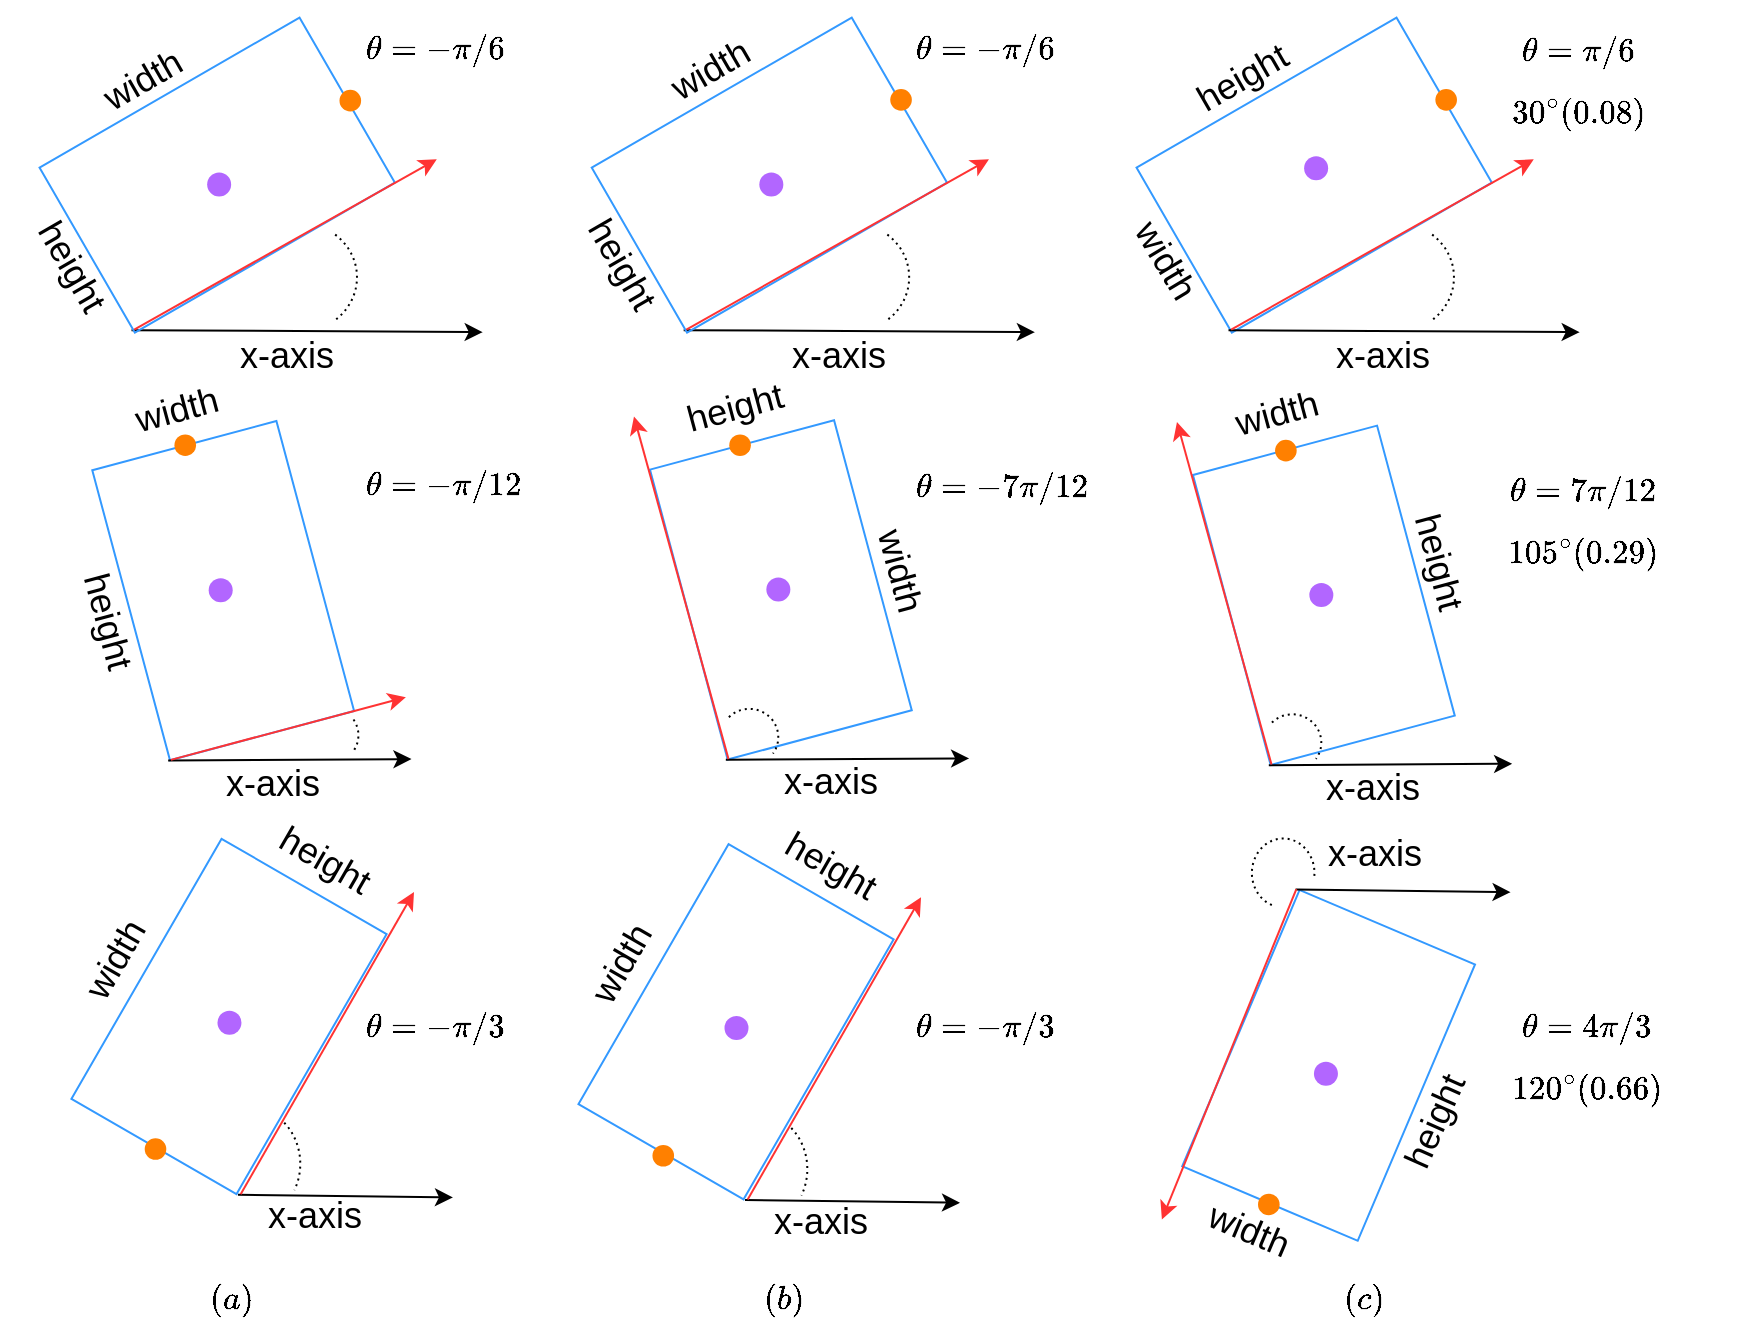 <mxfile version="21.2.3" type="device">
  <diagram id="br-_1BHpmCsbbQNgPx2P" name="第 1 页">
    <mxGraphModel dx="914" dy="662" grid="1" gridSize="10" guides="1" tooltips="1" connect="1" arrows="1" fold="1" page="0" pageScale="1" pageWidth="827" pageHeight="1169" math="1" shadow="0">
      <root>
        <mxCell id="0" />
        <mxCell id="1" parent="0" />
        <mxCell id="VrbDgcPnt1bu83vufzv6-96" value="$$\theta =-7\pi /12$$" style="text;whiteSpace=wrap;html=1;fontSize=14;verticalAlign=middle;" parent="1" vertex="1">
          <mxGeometry x="461.93" y="239.52" width="90" height="40" as="geometry" />
        </mxCell>
        <mxCell id="dMq3VASlgtf_oiCoSYpX-1" value="" style="rounded=0;whiteSpace=wrap;html=1;rotation=60;fillColor=none;strokeColor=#3399FF;container=0;" parent="1" vertex="1">
          <mxGeometry x="615.437" y="28.51" width="95.307" height="150.105" as="geometry" />
        </mxCell>
        <mxCell id="dMq3VASlgtf_oiCoSYpX-2" value="" style="rounded=0;whiteSpace=wrap;html=1;rotation=23;fillColor=none;strokeColor=#3399FF;container=0;" parent="1" vertex="1">
          <mxGeometry x="622.664" y="473.638" width="95.307" height="150.105" as="geometry" />
        </mxCell>
        <mxCell id="dMq3VASlgtf_oiCoSYpX-3" value="" style="rounded=0;whiteSpace=wrap;html=1;rotation=30;fillColor=none;strokeColor=#3399FF;container=0;" parent="1" vertex="1">
          <mxGeometry x="72.854" y="449.176" width="95.307" height="150.105" as="geometry" />
        </mxCell>
        <mxCell id="dMq3VASlgtf_oiCoSYpX-4" value="" style="rounded=0;whiteSpace=wrap;html=1;rotation=-15;fillColor=none;strokeColor=#3399FF;container=0;" parent="1" vertex="1">
          <mxGeometry x="69.946" y="236.263" width="95.307" height="150.105" as="geometry" />
        </mxCell>
        <mxCell id="dMq3VASlgtf_oiCoSYpX-5" value="" style="endArrow=classic;html=1;rounded=0;strokeColor=#000000;exitX=1;exitY=1;exitDx=0;exitDy=0;" parent="1" edge="1">
          <mxGeometry width="50" height="50" relative="1" as="geometry">
            <mxPoint x="71.752" y="181.08" as="sourcePoint" />
            <mxPoint x="247.35" y="182.086" as="targetPoint" />
          </mxGeometry>
        </mxCell>
        <mxCell id="dMq3VASlgtf_oiCoSYpX-6" value="x-axis" style="text;html=1;align=center;verticalAlign=middle;resizable=0;points=[];autosize=1;strokeColor=none;fillColor=none;fontSize=18;" parent="1" vertex="1">
          <mxGeometry x="113.54" y="173.579" width="70" height="40" as="geometry" />
        </mxCell>
        <mxCell id="dMq3VASlgtf_oiCoSYpX-7" value="" style="verticalLabelPosition=bottom;verticalAlign=top;html=1;shape=mxgraph.basic.arc;startAngle=0.102;endAngle=0.403;strokeColor=#000000;fillColor=#FF6666;dashed=1;dashPattern=1 2;" parent="1" vertex="1">
          <mxGeometry x="130.121" y="128.057" width="54.367" height="53.178" as="geometry" />
        </mxCell>
        <mxCell id="dMq3VASlgtf_oiCoSYpX-9" value="x-axis" style="text;html=1;align=center;verticalAlign=middle;resizable=0;points=[];autosize=1;strokeColor=none;fillColor=none;fontSize=18;" parent="1" vertex="1">
          <mxGeometry x="107.097" y="387.749" width="70" height="40" as="geometry" />
        </mxCell>
        <mxCell id="dMq3VASlgtf_oiCoSYpX-10" value="" style="endArrow=classic;html=1;rounded=0;strokeColor=#000000;exitX=1;exitY=1;exitDx=0;exitDy=0;" parent="1" edge="1">
          <mxGeometry width="50" height="50" relative="1" as="geometry">
            <mxPoint x="124.985" y="613.404" as="sourcePoint" />
            <mxPoint x="232.479" y="614.734" as="targetPoint" />
          </mxGeometry>
        </mxCell>
        <mxCell id="dMq3VASlgtf_oiCoSYpX-11" value="x-axis" style="text;html=1;align=center;verticalAlign=middle;resizable=0;points=[];autosize=1;strokeColor=none;fillColor=none;fontSize=18;" parent="1" vertex="1">
          <mxGeometry x="127.925" y="604.174" width="70" height="40" as="geometry" />
        </mxCell>
        <mxCell id="dMq3VASlgtf_oiCoSYpX-12" value="" style="verticalLabelPosition=bottom;verticalAlign=top;html=1;shape=mxgraph.basic.arc;startAngle=0.121;endAngle=0.327;strokeColor=#000000;fillColor=#FF6666;dashed=1;dashPattern=1 2;" parent="1" vertex="1">
          <mxGeometry x="104.578" y="569.539" width="51.557" height="56.717" as="geometry" />
        </mxCell>
        <mxCell id="dMq3VASlgtf_oiCoSYpX-13" value="width" style="text;html=1;align=center;verticalAlign=middle;resizable=0;points=[];autosize=1;strokeColor=none;fillColor=none;rotation=-15;container=0;fontSize=18;" parent="1" vertex="1">
          <mxGeometry x="59.463" y="200.897" width="70" height="40" as="geometry" />
        </mxCell>
        <mxCell id="dMq3VASlgtf_oiCoSYpX-14" value="" style="rounded=0;whiteSpace=wrap;html=1;rotation=60;fillColor=none;strokeColor=#3399FF;container=0;" parent="1" vertex="1">
          <mxGeometry x="66.947" y="28.51" width="95.307" height="150.105" as="geometry" />
        </mxCell>
        <mxCell id="dMq3VASlgtf_oiCoSYpX-15" value="height" style="text;html=1;align=center;verticalAlign=middle;resizable=0;points=[];autosize=1;strokeColor=none;fillColor=none;rotation=75;container=0;fontSize=18;" parent="1" vertex="1">
          <mxGeometry x="25.332" y="306.561" width="70" height="40" as="geometry" />
        </mxCell>
        <mxCell id="dMq3VASlgtf_oiCoSYpX-16" value="" style="ellipse;whiteSpace=wrap;html=1;aspect=fixed;fillColor=#B266FF;strokeColor=none;rotation=0;container=0;" parent="1" vertex="1">
          <mxGeometry x="110.346" y="305.121" width="12.002" height="12.002" as="geometry" />
        </mxCell>
        <mxCell id="dMq3VASlgtf_oiCoSYpX-18" value="&lt;font style=&quot;font-size: 18px;&quot;&gt;width&lt;/font&gt;" style="text;html=1;align=center;verticalAlign=middle;resizable=0;points=[];autosize=1;strokeColor=none;fillColor=none;rotation=-30;container=0;" parent="1" vertex="1">
          <mxGeometry x="42.495" y="35.963" width="70" height="40" as="geometry" />
        </mxCell>
        <mxCell id="dMq3VASlgtf_oiCoSYpX-19" value="&lt;font style=&quot;font-size: 18px;&quot;&gt;height&lt;/font&gt;" style="text;html=1;align=center;verticalAlign=middle;resizable=0;points=[];autosize=1;strokeColor=none;fillColor=none;rotation=60;container=0;" parent="1" vertex="1">
          <mxGeometry x="6.814" y="128.768" width="70" height="40" as="geometry" />
        </mxCell>
        <mxCell id="dMq3VASlgtf_oiCoSYpX-20" value="" style="ellipse;whiteSpace=wrap;html=1;aspect=fixed;fillColor=#B266FF;strokeColor=none;rotation=0;container=0;" parent="1" vertex="1">
          <mxGeometry x="109.576" y="102.217" width="12.002" height="12.002" as="geometry" />
        </mxCell>
        <mxCell id="dMq3VASlgtf_oiCoSYpX-22" value="" style="endArrow=classic;html=1;rounded=0;strokeColor=#FF3333;jumpSize=6;strokeWidth=1;endSize=6;" parent="1" edge="1">
          <mxGeometry width="50" height="50" relative="1" as="geometry">
            <mxPoint x="73.102" y="180.76" as="sourcePoint" />
            <mxPoint x="224.388" y="95.64" as="targetPoint" />
          </mxGeometry>
        </mxCell>
        <mxCell id="dMq3VASlgtf_oiCoSYpX-23" value="" style="endArrow=classic;html=1;rounded=0;strokeColor=#000000;exitX=1;exitY=1;exitDx=0;exitDy=0;entryX=0.695;entryY=-0.118;entryDx=0;entryDy=0;entryPerimeter=0;" parent="1" edge="1">
          <mxGeometry width="50" height="50" relative="1" as="geometry">
            <mxPoint x="90.082" y="396.249" as="sourcePoint" />
            <mxPoint x="211.742" y="395.561" as="targetPoint" />
          </mxGeometry>
        </mxCell>
        <mxCell id="dMq3VASlgtf_oiCoSYpX-24" value="" style="verticalLabelPosition=bottom;verticalAlign=top;html=1;shape=mxgraph.basic.arc;startAngle=0.156;endAngle=0.348;strokeColor=#000000;fillColor=#FF6666;dashed=1;dashPattern=1 2;" parent="1" vertex="1">
          <mxGeometry x="156.271" y="369.457" width="28.933" height="28.298" as="geometry" />
        </mxCell>
        <mxCell id="dMq3VASlgtf_oiCoSYpX-26" value="" style="endArrow=classic;html=1;rounded=0;strokeColor=#FF3333;jumpSize=6;strokeWidth=1;endSize=6;" parent="1" edge="1">
          <mxGeometry width="50" height="50" relative="1" as="geometry">
            <mxPoint x="91.432" y="395.929" as="sourcePoint" />
            <mxPoint x="208.949" y="364.581" as="targetPoint" />
          </mxGeometry>
        </mxCell>
        <mxCell id="dMq3VASlgtf_oiCoSYpX-27" value="" style="endArrow=classic;html=1;rounded=0;strokeColor=#000000;exitX=1;exitY=1;exitDx=0;exitDy=0;" parent="1" edge="1">
          <mxGeometry width="50" height="50" relative="1" as="geometry">
            <mxPoint x="347.841" y="181.08" as="sourcePoint" />
            <mxPoint x="523.439" y="182.086" as="targetPoint" />
          </mxGeometry>
        </mxCell>
        <mxCell id="dMq3VASlgtf_oiCoSYpX-28" value="x-axis" style="text;html=1;align=center;verticalAlign=middle;resizable=0;points=[];autosize=1;strokeColor=none;fillColor=none;fontSize=18;" parent="1" vertex="1">
          <mxGeometry x="389.629" y="173.579" width="70" height="40" as="geometry" />
        </mxCell>
        <mxCell id="dMq3VASlgtf_oiCoSYpX-29" value="" style="verticalLabelPosition=bottom;verticalAlign=top;html=1;shape=mxgraph.basic.arc;startAngle=0.102;endAngle=0.403;strokeColor=#000000;fillColor=#FF6666;dashed=1;dashPattern=1 2;" parent="1" vertex="1">
          <mxGeometry x="406.209" y="128.057" width="54.367" height="53.178" as="geometry" />
        </mxCell>
        <mxCell id="dMq3VASlgtf_oiCoSYpX-31" value="" style="rounded=0;whiteSpace=wrap;html=1;rotation=60;fillColor=none;strokeColor=#3399FF;container=0;" parent="1" vertex="1">
          <mxGeometry x="343.036" y="28.51" width="95.307" height="150.105" as="geometry" />
        </mxCell>
        <mxCell id="dMq3VASlgtf_oiCoSYpX-32" value="width" style="text;html=1;align=center;verticalAlign=middle;resizable=0;points=[];autosize=1;strokeColor=none;fillColor=none;rotation=-30;container=0;fontSize=18;" parent="1" vertex="1">
          <mxGeometry x="326.374" y="31.323" width="70" height="40" as="geometry" />
        </mxCell>
        <mxCell id="dMq3VASlgtf_oiCoSYpX-33" value="height" style="text;html=1;align=center;verticalAlign=middle;resizable=0;points=[];autosize=1;strokeColor=none;fillColor=none;rotation=60;container=0;fontSize=18;" parent="1" vertex="1">
          <mxGeometry x="281.902" y="127.768" width="70" height="40" as="geometry" />
        </mxCell>
        <mxCell id="dMq3VASlgtf_oiCoSYpX-34" value="" style="ellipse;whiteSpace=wrap;html=1;aspect=fixed;fillColor=#B266FF;strokeColor=none;rotation=0;container=0;" parent="1" vertex="1">
          <mxGeometry x="385.665" y="102.217" width="12.002" height="12.002" as="geometry" />
        </mxCell>
        <mxCell id="dMq3VASlgtf_oiCoSYpX-36" value="" style="endArrow=classic;html=1;rounded=0;strokeColor=#FF3333;jumpSize=6;strokeWidth=1;endSize=6;" parent="1" edge="1">
          <mxGeometry width="50" height="50" relative="1" as="geometry">
            <mxPoint x="349.191" y="180.76" as="sourcePoint" />
            <mxPoint x="500.477" y="95.64" as="targetPoint" />
          </mxGeometry>
        </mxCell>
        <mxCell id="dMq3VASlgtf_oiCoSYpX-37" value="" style="rounded=0;whiteSpace=wrap;html=1;rotation=-15;fillColor=none;strokeColor=#3399FF;container=0;" parent="1" vertex="1">
          <mxGeometry x="348.777" y="235.899" width="95.307" height="150.105" as="geometry" />
        </mxCell>
        <mxCell id="dMq3VASlgtf_oiCoSYpX-38" value="x-axis" style="text;html=1;align=center;verticalAlign=middle;resizable=0;points=[];autosize=1;strokeColor=none;fillColor=none;fontSize=18;" parent="1" vertex="1">
          <mxGeometry x="385.928" y="387.384" width="70" height="40" as="geometry" />
        </mxCell>
        <mxCell id="dMq3VASlgtf_oiCoSYpX-39" value="width" style="text;html=1;align=center;verticalAlign=middle;resizable=0;points=[];autosize=1;strokeColor=none;fillColor=none;rotation=75;container=0;fontSize=18;" parent="1" vertex="1">
          <mxGeometry x="420.927" y="280.952" width="70" height="40" as="geometry" />
        </mxCell>
        <mxCell id="dMq3VASlgtf_oiCoSYpX-40" value="height" style="text;html=1;align=center;verticalAlign=middle;resizable=0;points=[];autosize=1;strokeColor=none;fillColor=none;rotation=-15;container=0;fontSize=18;" parent="1" vertex="1">
          <mxGeometry x="338.241" y="199.546" width="70" height="40" as="geometry" />
        </mxCell>
        <mxCell id="dMq3VASlgtf_oiCoSYpX-41" value="" style="ellipse;whiteSpace=wrap;html=1;aspect=fixed;fillColor=#B266FF;strokeColor=none;rotation=0;container=0;" parent="1" vertex="1">
          <mxGeometry x="389.177" y="304.757" width="12.002" height="12.002" as="geometry" />
        </mxCell>
        <mxCell id="dMq3VASlgtf_oiCoSYpX-43" value="" style="endArrow=classic;html=1;rounded=0;strokeColor=#000000;exitX=1;exitY=1;exitDx=0;exitDy=0;entryX=0.695;entryY=-0.118;entryDx=0;entryDy=0;entryPerimeter=0;" parent="1" edge="1">
          <mxGeometry width="50" height="50" relative="1" as="geometry">
            <mxPoint x="368.913" y="395.884" as="sourcePoint" />
            <mxPoint x="490.573" y="395.196" as="targetPoint" />
          </mxGeometry>
        </mxCell>
        <mxCell id="dMq3VASlgtf_oiCoSYpX-44" value="" style="verticalLabelPosition=bottom;verticalAlign=top;html=1;shape=mxgraph.basic.arc;startAngle=0.875;endAngle=0.348;strokeColor=#000000;fillColor=#FF6666;dashed=1;dashPattern=1 2;" parent="1" vertex="1">
          <mxGeometry x="366.214" y="370.443" width="28.933" height="28.298" as="geometry" />
        </mxCell>
        <mxCell id="dMq3VASlgtf_oiCoSYpX-46" value="" style="endArrow=classic;html=1;rounded=0;strokeColor=#FF3333;jumpSize=6;strokeWidth=1;endSize=6;" parent="1" edge="1">
          <mxGeometry width="50" height="50" relative="1" as="geometry">
            <mxPoint x="370.263" y="395.564" as="sourcePoint" />
            <mxPoint x="322.991" y="224.296" as="targetPoint" />
          </mxGeometry>
        </mxCell>
        <mxCell id="dMq3VASlgtf_oiCoSYpX-47" value="width" style="text;html=1;align=center;verticalAlign=middle;resizable=0;points=[];autosize=1;strokeColor=none;fillColor=none;rotation=-60;container=0;fontSize=18;" parent="1" vertex="1">
          <mxGeometry x="28.385" y="475.616" width="70" height="40" as="geometry" />
        </mxCell>
        <mxCell id="dMq3VASlgtf_oiCoSYpX-48" value="height" style="text;html=1;align=center;verticalAlign=middle;resizable=0;points=[];autosize=1;strokeColor=none;fillColor=none;rotation=30;container=0;fontSize=18;" parent="1" vertex="1">
          <mxGeometry x="132.965" y="426.44" width="70" height="40" as="geometry" />
        </mxCell>
        <mxCell id="dMq3VASlgtf_oiCoSYpX-49" value="" style="ellipse;whiteSpace=wrap;html=1;aspect=fixed;fillColor=#B266FF;strokeColor=none;rotation=0;container=0;" parent="1" vertex="1">
          <mxGeometry x="114.727" y="521.384" width="12.002" height="12.002" as="geometry" />
        </mxCell>
        <mxCell id="dMq3VASlgtf_oiCoSYpX-52" value="" style="endArrow=classic;html=1;rounded=0;strokeColor=#FF3333;" parent="1" edge="1">
          <mxGeometry width="50" height="50" relative="1" as="geometry">
            <mxPoint x="126.335" y="613.084" as="sourcePoint" />
            <mxPoint x="213" y="462" as="targetPoint" />
          </mxGeometry>
        </mxCell>
        <mxCell id="dMq3VASlgtf_oiCoSYpX-63" value="" style="endArrow=classic;html=1;rounded=0;strokeColor=#000000;exitX=1;exitY=1;exitDx=0;exitDy=0;" parent="1" edge="1">
          <mxGeometry width="50" height="50" relative="1" as="geometry">
            <mxPoint x="620.243" y="181.08" as="sourcePoint" />
            <mxPoint x="795.841" y="182.086" as="targetPoint" />
          </mxGeometry>
        </mxCell>
        <mxCell id="dMq3VASlgtf_oiCoSYpX-64" value="x-axis" style="text;html=1;align=center;verticalAlign=middle;resizable=0;points=[];autosize=1;strokeColor=none;fillColor=none;fontSize=18;" parent="1" vertex="1">
          <mxGeometry x="662.03" y="173.579" width="70" height="40" as="geometry" />
        </mxCell>
        <mxCell id="dMq3VASlgtf_oiCoSYpX-65" value="" style="verticalLabelPosition=bottom;verticalAlign=top;html=1;shape=mxgraph.basic.arc;startAngle=0.102;endAngle=0.403;strokeColor=#000000;fillColor=#FF6666;dashed=1;dashPattern=1 2;" parent="1" vertex="1">
          <mxGeometry x="678.611" y="128.057" width="54.367" height="53.178" as="geometry" />
        </mxCell>
        <mxCell id="dMq3VASlgtf_oiCoSYpX-67" value="width" style="text;html=1;align=center;verticalAlign=middle;resizable=0;points=[];autosize=1;strokeColor=none;fillColor=none;rotation=59;container=0;fontSize=18;" parent="1" vertex="1">
          <mxGeometry x="553.341" y="126.443" width="70" height="40" as="geometry" />
        </mxCell>
        <mxCell id="dMq3VASlgtf_oiCoSYpX-68" value="height" style="text;html=1;align=center;verticalAlign=middle;resizable=0;points=[];autosize=1;strokeColor=none;fillColor=none;rotation=-30;container=0;fontSize=18;" parent="1" vertex="1">
          <mxGeometry x="591.985" y="35.262" width="70" height="40" as="geometry" />
        </mxCell>
        <mxCell id="dMq3VASlgtf_oiCoSYpX-69" value="" style="ellipse;whiteSpace=wrap;html=1;aspect=fixed;fillColor=#B266FF;strokeColor=none;rotation=0;container=0;" parent="1" vertex="1">
          <mxGeometry x="658.066" y="94.112" width="12.002" height="12.002" as="geometry" />
        </mxCell>
        <mxCell id="dMq3VASlgtf_oiCoSYpX-71" value="" style="endArrow=classic;html=1;rounded=0;strokeColor=#FF3333;jumpSize=6;strokeWidth=1;endSize=6;" parent="1" edge="1">
          <mxGeometry width="50" height="50" relative="1" as="geometry">
            <mxPoint x="621.593" y="180.76" as="sourcePoint" />
            <mxPoint x="772.878" y="95.64" as="targetPoint" />
          </mxGeometry>
        </mxCell>
        <mxCell id="dMq3VASlgtf_oiCoSYpX-72" value="" style="rounded=0;whiteSpace=wrap;html=1;rotation=-15;fillColor=none;strokeColor=#3399FF;container=0;" parent="1" vertex="1">
          <mxGeometry x="620.273" y="238.6" width="95.307" height="150.105" as="geometry" />
        </mxCell>
        <mxCell id="dMq3VASlgtf_oiCoSYpX-73" value="x-axis" style="text;html=1;align=center;verticalAlign=middle;resizable=0;points=[];autosize=1;strokeColor=none;fillColor=none;fontSize=18;" parent="1" vertex="1">
          <mxGeometry x="657.424" y="390.085" width="70" height="40" as="geometry" />
        </mxCell>
        <mxCell id="dMq3VASlgtf_oiCoSYpX-74" value="width" style="text;html=1;align=center;verticalAlign=middle;resizable=0;points=[];autosize=1;strokeColor=none;fillColor=none;rotation=-15;container=0;fontSize=18;" parent="1" vertex="1">
          <mxGeometry x="608.614" y="202.748" width="70" height="40" as="geometry" />
        </mxCell>
        <mxCell id="dMq3VASlgtf_oiCoSYpX-75" value="height" style="text;html=1;align=center;verticalAlign=middle;resizable=0;points=[];autosize=1;strokeColor=none;fillColor=none;rotation=75;container=0;fontSize=18;" parent="1" vertex="1">
          <mxGeometry x="690.32" y="277.049" width="70" height="40" as="geometry" />
        </mxCell>
        <mxCell id="dMq3VASlgtf_oiCoSYpX-76" value="" style="ellipse;whiteSpace=wrap;html=1;aspect=fixed;fillColor=#B266FF;strokeColor=none;rotation=0;container=0;" parent="1" vertex="1">
          <mxGeometry x="660.673" y="307.458" width="12.002" height="12.002" as="geometry" />
        </mxCell>
        <mxCell id="dMq3VASlgtf_oiCoSYpX-78" value="" style="endArrow=classic;html=1;rounded=0;strokeColor=#000000;exitX=1;exitY=1;exitDx=0;exitDy=0;entryX=0.695;entryY=-0.118;entryDx=0;entryDy=0;entryPerimeter=0;" parent="1" edge="1">
          <mxGeometry width="50" height="50" relative="1" as="geometry">
            <mxPoint x="640.409" y="398.586" as="sourcePoint" />
            <mxPoint x="762.07" y="397.897" as="targetPoint" />
          </mxGeometry>
        </mxCell>
        <mxCell id="dMq3VASlgtf_oiCoSYpX-79" value="" style="verticalLabelPosition=bottom;verticalAlign=top;html=1;shape=mxgraph.basic.arc;startAngle=0.875;endAngle=0.348;strokeColor=#000000;fillColor=#FF6666;dashed=1;dashPattern=1 2;" parent="1" vertex="1">
          <mxGeometry x="637.711" y="373.145" width="28.933" height="28.298" as="geometry" />
        </mxCell>
        <mxCell id="dMq3VASlgtf_oiCoSYpX-81" value="" style="endArrow=classic;html=1;rounded=0;strokeColor=#FF3333;jumpSize=6;strokeWidth=1;endSize=6;" parent="1" edge="1">
          <mxGeometry width="50" height="50" relative="1" as="geometry">
            <mxPoint x="641.759" y="398.266" as="sourcePoint" />
            <mxPoint x="594.488" y="226.997" as="targetPoint" />
          </mxGeometry>
        </mxCell>
        <mxCell id="dMq3VASlgtf_oiCoSYpX-82" value="" style="endArrow=classic;html=1;rounded=0;strokeColor=#000000;exitX=1;exitY=1;exitDx=0;exitDy=0;" parent="1" edge="1">
          <mxGeometry width="50" height="50" relative="1" as="geometry">
            <mxPoint x="653.795" y="460.732" as="sourcePoint" />
            <mxPoint x="761.289" y="462.062" as="targetPoint" />
          </mxGeometry>
        </mxCell>
        <mxCell id="dMq3VASlgtf_oiCoSYpX-83" value="x-axis" style="text;html=1;align=center;verticalAlign=middle;resizable=0;points=[];autosize=1;strokeColor=none;fillColor=none;fontSize=18;" parent="1" vertex="1">
          <mxGeometry x="657.992" y="422.786" width="70" height="40" as="geometry" />
        </mxCell>
        <mxCell id="dMq3VASlgtf_oiCoSYpX-84" value="width" style="text;html=1;align=center;verticalAlign=middle;resizable=0;points=[];autosize=1;strokeColor=none;fillColor=none;rotation=23;container=0;fontSize=18;" parent="1" vertex="1">
          <mxGeometry x="594.726" y="611.254" width="70" height="40" as="geometry" />
        </mxCell>
        <mxCell id="dMq3VASlgtf_oiCoSYpX-85" value="height" style="text;html=1;align=center;verticalAlign=middle;resizable=0;points=[];autosize=1;strokeColor=none;fillColor=none;rotation=-66;container=0;fontSize=18;" parent="1" vertex="1">
          <mxGeometry x="688.173" y="556.728" width="70" height="40" as="geometry" />
        </mxCell>
        <mxCell id="dMq3VASlgtf_oiCoSYpX-86" value="" style="ellipse;whiteSpace=wrap;html=1;aspect=fixed;fillColor=#B266FF;strokeColor=none;rotation=0;container=0;" parent="1" vertex="1">
          <mxGeometry x="662.97" y="546.845" width="12.002" height="12.002" as="geometry" />
        </mxCell>
        <mxCell id="dMq3VASlgtf_oiCoSYpX-89" value="" style="endArrow=classic;html=1;rounded=0;strokeColor=#FF3333;" parent="1" edge="1">
          <mxGeometry width="50" height="50" relative="1" as="geometry">
            <mxPoint x="654.176" y="460.509" as="sourcePoint" />
            <mxPoint x="586.95" y="625.702" as="targetPoint" />
          </mxGeometry>
        </mxCell>
        <mxCell id="dMq3VASlgtf_oiCoSYpX-90" value="" style="verticalLabelPosition=bottom;verticalAlign=top;html=1;shape=mxgraph.basic.arc;startAngle=0.559;endAngle=0.278;strokeColor=#000000;fillColor=#FF6666;dashed=1;dashPattern=1 2;" parent="1" vertex="1">
          <mxGeometry x="631.943" y="435.251" width="31.283" height="34.416" as="geometry" />
        </mxCell>
        <mxCell id="dMq3VASlgtf_oiCoSYpX-91" value="" style="ellipse;whiteSpace=wrap;html=1;fontFamily=Lucida Console;fontSize=12;fontColor=rgb(0, 0, 0);align=center;strokeColor=none;strokeWidth=3;fillColor=#FF8000;aspect=fixed;container=0;" parent="1" vertex="1">
          <mxGeometry x="723.685" y="60.521" width="10.806" height="10.806" as="geometry" />
        </mxCell>
        <mxCell id="dMq3VASlgtf_oiCoSYpX-92" value="" style="ellipse;whiteSpace=wrap;html=1;fontFamily=Lucida Console;fontSize=12;fontColor=rgb(0, 0, 0);align=center;strokeColor=none;strokeWidth=3;fillColor=#FF8000;aspect=fixed;container=0;" parent="1" vertex="1">
          <mxGeometry x="643.533" y="235.899" width="10.806" height="10.806" as="geometry" />
        </mxCell>
        <mxCell id="dMq3VASlgtf_oiCoSYpX-93" value="" style="ellipse;whiteSpace=wrap;html=1;fontFamily=Lucida Console;fontSize=12;fontColor=rgb(0, 0, 0);align=center;strokeColor=none;strokeWidth=3;fillColor=#FF8000;aspect=fixed;container=0;" parent="1" vertex="1">
          <mxGeometry x="635.009" y="612.829" width="10.806" height="10.806" as="geometry" />
        </mxCell>
        <mxCell id="dMq3VASlgtf_oiCoSYpX-94" value="" style="ellipse;whiteSpace=wrap;html=1;fontFamily=Lucida Console;fontSize=12;fontColor=rgb(0, 0, 0);align=center;strokeColor=none;strokeWidth=3;fillColor=#FF8000;aspect=fixed;container=0;" parent="1" vertex="1">
          <mxGeometry x="175.748" y="60.927" width="10.806" height="10.806" as="geometry" />
        </mxCell>
        <mxCell id="dMq3VASlgtf_oiCoSYpX-95" value="" style="ellipse;whiteSpace=wrap;html=1;fontFamily=Lucida Console;fontSize=12;fontColor=rgb(0, 0, 0);align=center;strokeColor=none;strokeWidth=3;fillColor=#FF8000;aspect=fixed;container=0;" parent="1" vertex="1">
          <mxGeometry x="451.121" y="60.521" width="10.806" height="10.806" as="geometry" />
        </mxCell>
        <mxCell id="dMq3VASlgtf_oiCoSYpX-96" value="" style="ellipse;whiteSpace=wrap;html=1;fontFamily=Lucida Console;fontSize=12;fontColor=rgb(0, 0, 0);align=center;strokeColor=none;strokeWidth=3;fillColor=#FF8000;aspect=fixed;container=0;" parent="1" vertex="1">
          <mxGeometry x="370.638" y="233.202" width="10.806" height="10.806" as="geometry" />
        </mxCell>
        <mxCell id="dMq3VASlgtf_oiCoSYpX-97" value="" style="ellipse;whiteSpace=wrap;html=1;fontFamily=Lucida Console;fontSize=12;fontColor=rgb(0, 0, 0);align=center;strokeColor=none;strokeWidth=3;fillColor=#FF8000;aspect=fixed;container=0;" parent="1" vertex="1">
          <mxGeometry x="93.219" y="233.197" width="10.806" height="10.806" as="geometry" />
        </mxCell>
        <mxCell id="dMq3VASlgtf_oiCoSYpX-98" value="" style="ellipse;whiteSpace=wrap;html=1;fontFamily=Lucida Console;fontSize=12;fontColor=rgb(0, 0, 0);align=center;strokeColor=none;strokeWidth=3;fillColor=#FF8000;aspect=fixed;container=0;" parent="1" vertex="1">
          <mxGeometry x="78.35" y="585.125" width="10.806" height="10.806" as="geometry" />
        </mxCell>
        <mxCell id="kkGLe_UGo2_aggumswA4-3" value="" style="rounded=0;whiteSpace=wrap;html=1;rotation=30;fillColor=none;strokeColor=#3399FF;container=0;" parent="1" vertex="1">
          <mxGeometry x="326.374" y="451.826" width="95.307" height="150.105" as="geometry" />
        </mxCell>
        <mxCell id="kkGLe_UGo2_aggumswA4-4" value="" style="endArrow=classic;html=1;rounded=0;strokeColor=#000000;exitX=1;exitY=1;exitDx=0;exitDy=0;" parent="1" edge="1">
          <mxGeometry width="50" height="50" relative="1" as="geometry">
            <mxPoint x="378.505" y="616.054" as="sourcePoint" />
            <mxPoint x="485.999" y="617.384" as="targetPoint" />
          </mxGeometry>
        </mxCell>
        <mxCell id="kkGLe_UGo2_aggumswA4-5" value="x-axis" style="text;html=1;align=center;verticalAlign=middle;resizable=0;points=[];autosize=1;strokeColor=none;fillColor=none;fontSize=18;" parent="1" vertex="1">
          <mxGeometry x="381.445" y="606.824" width="70" height="40" as="geometry" />
        </mxCell>
        <mxCell id="kkGLe_UGo2_aggumswA4-6" value="" style="verticalLabelPosition=bottom;verticalAlign=top;html=1;shape=mxgraph.basic.arc;startAngle=0.121;endAngle=0.327;strokeColor=#000000;fillColor=#FF6666;dashed=1;dashPattern=1 2;" parent="1" vertex="1">
          <mxGeometry x="358.098" y="572.189" width="51.557" height="56.717" as="geometry" />
        </mxCell>
        <mxCell id="kkGLe_UGo2_aggumswA4-7" value="width" style="text;html=1;align=center;verticalAlign=middle;resizable=0;points=[];autosize=1;strokeColor=none;fillColor=none;rotation=-60;container=0;fontSize=18;" parent="1" vertex="1">
          <mxGeometry x="281.905" y="478.266" width="70" height="40" as="geometry" />
        </mxCell>
        <mxCell id="kkGLe_UGo2_aggumswA4-8" value="height" style="text;html=1;align=center;verticalAlign=middle;resizable=0;points=[];autosize=1;strokeColor=none;fillColor=none;rotation=30;container=0;fontSize=18;" parent="1" vertex="1">
          <mxGeometry x="386.485" y="429.09" width="70" height="40" as="geometry" />
        </mxCell>
        <mxCell id="kkGLe_UGo2_aggumswA4-9" value="" style="ellipse;whiteSpace=wrap;html=1;aspect=fixed;fillColor=#B266FF;strokeColor=none;rotation=0;container=0;" parent="1" vertex="1">
          <mxGeometry x="368.247" y="524.034" width="12.002" height="12.002" as="geometry" />
        </mxCell>
        <mxCell id="kkGLe_UGo2_aggumswA4-11" value="" style="endArrow=classic;html=1;rounded=0;strokeColor=#FF3333;" parent="1" edge="1">
          <mxGeometry width="50" height="50" relative="1" as="geometry">
            <mxPoint x="379.855" y="615.734" as="sourcePoint" />
            <mxPoint x="466.52" y="464.65" as="targetPoint" />
          </mxGeometry>
        </mxCell>
        <mxCell id="kkGLe_UGo2_aggumswA4-12" value="" style="ellipse;whiteSpace=wrap;html=1;fontFamily=Lucida Console;fontSize=12;fontColor=rgb(0, 0, 0);align=center;strokeColor=none;strokeWidth=3;fillColor=#FF8000;aspect=fixed;container=0;" parent="1" vertex="1">
          <mxGeometry x="332.23" y="588.475" width="10.806" height="10.806" as="geometry" />
        </mxCell>
        <mxCell id="VrbDgcPnt1bu83vufzv6-2" value="&lt;font style=&quot;font-size: 14px;&quot;&gt;$$\theta =-\pi /3$$&lt;/font&gt;" style="text;whiteSpace=wrap;html=1;verticalAlign=middle;" parent="1" vertex="1">
          <mxGeometry x="186.55" y="515.03" width="80" height="30" as="geometry" />
        </mxCell>
        <mxCell id="VrbDgcPnt1bu83vufzv6-93" value="&lt;font style=&quot;font-size: 14px;&quot;&gt;$$\theta =-\pi /3$$&lt;/font&gt;" style="text;whiteSpace=wrap;html=1;verticalAlign=middle;" parent="1" vertex="1">
          <mxGeometry x="461.93" y="515.03" width="80" height="30" as="geometry" />
        </mxCell>
        <mxCell id="VrbDgcPnt1bu83vufzv6-94" value="$$\theta =4\pi /3$$$$120^{\circ}&lt;br&gt;(0.66)$$" style="text;whiteSpace=wrap;html=1;fontSize=14;verticalAlign=middle;" parent="1" vertex="1">
          <mxGeometry x="760.32" y="525.03" width="90" height="40" as="geometry" />
        </mxCell>
        <mxCell id="VrbDgcPnt1bu83vufzv6-95" value="$$\theta =-\pi /12$$" style="text;whiteSpace=wrap;html=1;fontSize=14;verticalAlign=middle;" parent="1" vertex="1">
          <mxGeometry x="186.55" y="238.86" width="90" height="40" as="geometry" />
        </mxCell>
        <mxCell id="VrbDgcPnt1bu83vufzv6-97" value="$$\theta =7\pi /12$$$$105^{\circ}&lt;br&gt;(0.29)$$" style="text;whiteSpace=wrap;html=1;fontSize=14;verticalAlign=middle;" parent="1" vertex="1">
          <mxGeometry x="758.17" y="257.0" width="90" height="40" as="geometry" />
        </mxCell>
        <mxCell id="VrbDgcPnt1bu83vufzv6-98" value="$$\theta =-\pi /6$$" style="text;whiteSpace=wrap;html=1;fontSize=14;verticalAlign=middle;" parent="1" vertex="1">
          <mxGeometry x="186.55" y="20.93" width="90" height="40" as="geometry" />
        </mxCell>
        <mxCell id="VrbDgcPnt1bu83vufzv6-99" value="$$\theta =-\pi /6$$" style="text;whiteSpace=wrap;html=1;fontSize=14;verticalAlign=middle;" parent="1" vertex="1">
          <mxGeometry x="461.93" y="20.93" width="90" height="40" as="geometry" />
        </mxCell>
        <mxCell id="VrbDgcPnt1bu83vufzv6-100" value="$$\theta =\pi /6$$$$30^{\circ}&lt;br&gt;(0.08)$$" style="text;whiteSpace=wrap;html=1;fontSize=14;verticalAlign=middle;" parent="1" vertex="1">
          <mxGeometry x="760.32" y="37.26" width="90" height="40" as="geometry" />
        </mxCell>
        <mxCell id="8sC-gi6vCig18YPiqZaT-1" value="$$(a)$$" style="text;html=1;align=center;verticalAlign=middle;resizable=0;points=[];autosize=1;strokeColor=none;fillColor=none;fontSize=14;" vertex="1" parent="1">
          <mxGeometry x="85.51" y="651.25" width="70" height="30" as="geometry" />
        </mxCell>
        <mxCell id="8sC-gi6vCig18YPiqZaT-3" value="$$(b)$$" style="text;html=1;align=center;verticalAlign=middle;resizable=0;points=[];autosize=1;strokeColor=none;fillColor=none;fontSize=14;" vertex="1" parent="1">
          <mxGeometry x="363.25" y="651.25" width="70" height="30" as="geometry" />
        </mxCell>
        <mxCell id="8sC-gi6vCig18YPiqZaT-4" value="$$(c)$$" style="text;html=1;align=center;verticalAlign=middle;resizable=0;points=[];autosize=1;strokeColor=none;fillColor=none;fontSize=14;" vertex="1" parent="1">
          <mxGeometry x="653.07" y="651.25" width="70" height="30" as="geometry" />
        </mxCell>
      </root>
    </mxGraphModel>
  </diagram>
</mxfile>
